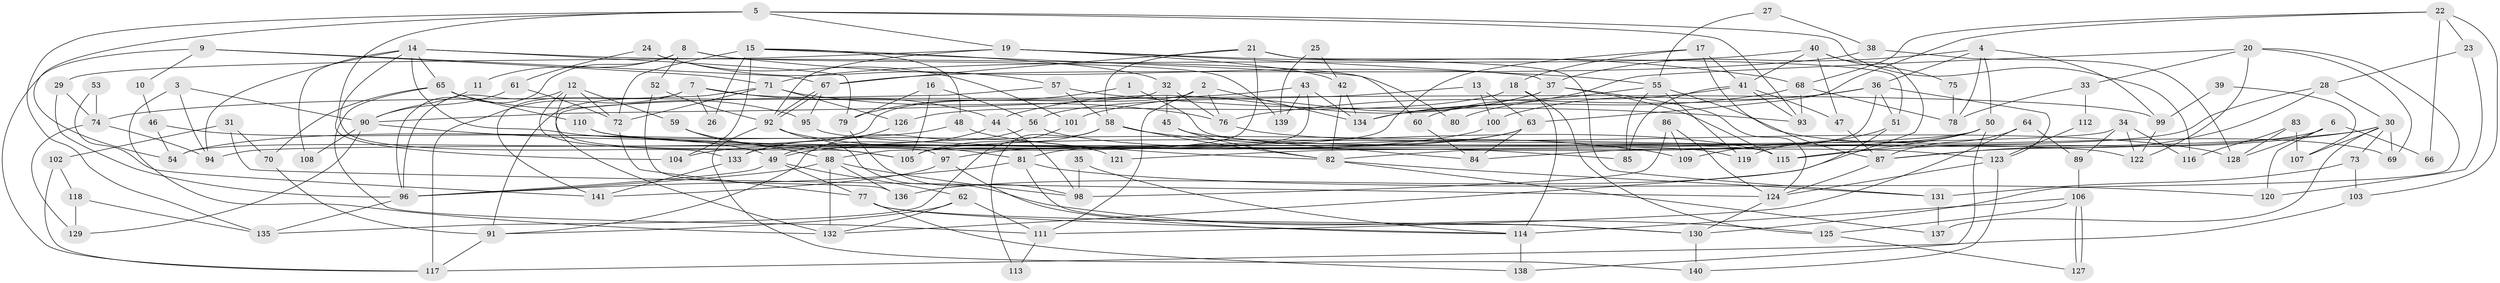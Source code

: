 // coarse degree distribution, {8: 0.056338028169014086, 2: 0.09859154929577464, 18: 0.014084507042253521, 6: 0.11267605633802817, 11: 0.028169014084507043, 4: 0.1267605633802817, 10: 0.056338028169014086, 5: 0.15492957746478872, 9: 0.04225352112676056, 7: 0.04225352112676056, 14: 0.014084507042253521, 3: 0.23943661971830985, 12: 0.014084507042253521}
// Generated by graph-tools (version 1.1) at 2025/51/03/04/25 22:51:23]
// undirected, 141 vertices, 282 edges
graph export_dot {
  node [color=gray90,style=filled];
  1;
  2;
  3;
  4;
  5;
  6;
  7;
  8;
  9;
  10;
  11;
  12;
  13;
  14;
  15;
  16;
  17;
  18;
  19;
  20;
  21;
  22;
  23;
  24;
  25;
  26;
  27;
  28;
  29;
  30;
  31;
  32;
  33;
  34;
  35;
  36;
  37;
  38;
  39;
  40;
  41;
  42;
  43;
  44;
  45;
  46;
  47;
  48;
  49;
  50;
  51;
  52;
  53;
  54;
  55;
  56;
  57;
  58;
  59;
  60;
  61;
  62;
  63;
  64;
  65;
  66;
  67;
  68;
  69;
  70;
  71;
  72;
  73;
  74;
  75;
  76;
  77;
  78;
  79;
  80;
  81;
  82;
  83;
  84;
  85;
  86;
  87;
  88;
  89;
  90;
  91;
  92;
  93;
  94;
  95;
  96;
  97;
  98;
  99;
  100;
  101;
  102;
  103;
  104;
  105;
  106;
  107;
  108;
  109;
  110;
  111;
  112;
  113;
  114;
  115;
  116;
  117;
  118;
  119;
  120;
  121;
  122;
  123;
  124;
  125;
  126;
  127;
  128;
  129;
  130;
  131;
  132;
  133;
  134;
  135;
  136;
  137;
  138;
  139;
  140;
  141;
  1 -- 79;
  1 -- 115;
  2 -- 111;
  2 -- 134;
  2 -- 54;
  2 -- 76;
  3 -- 132;
  3 -- 94;
  3 -- 90;
  4 -- 50;
  4 -- 36;
  4 -- 37;
  4 -- 78;
  4 -- 99;
  5 -- 93;
  5 -- 19;
  5 -- 54;
  5 -- 104;
  5 -- 116;
  5 -- 135;
  6 -- 120;
  6 -- 87;
  6 -- 66;
  6 -- 128;
  7 -- 99;
  7 -- 117;
  7 -- 26;
  7 -- 44;
  7 -- 141;
  8 -- 52;
  8 -- 55;
  8 -- 11;
  8 -- 96;
  8 -- 139;
  9 -- 67;
  9 -- 71;
  9 -- 10;
  9 -- 117;
  10 -- 46;
  11 -- 90;
  12 -- 96;
  12 -- 97;
  12 -- 59;
  12 -- 72;
  12 -- 105;
  13 -- 63;
  13 -- 56;
  13 -- 100;
  14 -- 65;
  14 -- 133;
  14 -- 79;
  14 -- 80;
  14 -- 94;
  14 -- 108;
  14 -- 121;
  15 -- 48;
  15 -- 104;
  15 -- 26;
  15 -- 32;
  15 -- 60;
  15 -- 72;
  16 -- 105;
  16 -- 79;
  16 -- 56;
  17 -- 18;
  17 -- 87;
  17 -- 41;
  17 -- 133;
  18 -- 126;
  18 -- 125;
  18 -- 114;
  19 -- 37;
  19 -- 92;
  19 -- 29;
  19 -- 42;
  19 -- 68;
  20 -- 69;
  20 -- 134;
  20 -- 33;
  20 -- 122;
  20 -- 130;
  21 -- 51;
  21 -- 88;
  21 -- 58;
  21 -- 67;
  21 -- 131;
  22 -- 68;
  22 -- 103;
  22 -- 23;
  22 -- 63;
  22 -- 66;
  23 -- 28;
  23 -- 120;
  24 -- 57;
  24 -- 101;
  24 -- 61;
  25 -- 139;
  25 -- 42;
  27 -- 38;
  27 -- 55;
  28 -- 30;
  28 -- 105;
  28 -- 87;
  29 -- 96;
  29 -- 74;
  30 -- 49;
  30 -- 137;
  30 -- 69;
  30 -- 73;
  30 -- 107;
  30 -- 115;
  31 -- 124;
  31 -- 70;
  31 -- 102;
  32 -- 90;
  32 -- 45;
  32 -- 76;
  33 -- 78;
  33 -- 112;
  34 -- 94;
  34 -- 122;
  34 -- 89;
  34 -- 116;
  35 -- 98;
  35 -- 114;
  36 -- 76;
  36 -- 82;
  36 -- 51;
  36 -- 100;
  36 -- 123;
  37 -- 115;
  37 -- 44;
  37 -- 101;
  37 -- 124;
  38 -- 67;
  38 -- 128;
  39 -- 107;
  39 -- 99;
  40 -- 41;
  40 -- 71;
  40 -- 47;
  40 -- 75;
  40 -- 136;
  41 -- 47;
  41 -- 80;
  41 -- 85;
  41 -- 93;
  42 -- 82;
  42 -- 134;
  43 -- 134;
  43 -- 105;
  43 -- 74;
  43 -- 139;
  44 -- 49;
  44 -- 98;
  45 -- 84;
  45 -- 82;
  46 -- 49;
  46 -- 54;
  47 -- 87;
  48 -- 82;
  48 -- 54;
  49 -- 77;
  49 -- 62;
  49 -- 96;
  50 -- 115;
  50 -- 138;
  50 -- 84;
  50 -- 119;
  50 -- 121;
  51 -- 109;
  51 -- 132;
  52 -- 136;
  52 -- 92;
  53 -- 74;
  53 -- 141;
  55 -- 85;
  55 -- 60;
  55 -- 69;
  55 -- 119;
  56 -- 91;
  56 -- 85;
  57 -- 132;
  57 -- 58;
  57 -- 93;
  58 -- 105;
  58 -- 82;
  58 -- 109;
  58 -- 113;
  59 -- 88;
  59 -- 81;
  60 -- 84;
  61 -- 72;
  61 -- 90;
  62 -- 91;
  62 -- 111;
  62 -- 132;
  63 -- 81;
  63 -- 84;
  63 -- 97;
  64 -- 87;
  64 -- 89;
  64 -- 111;
  65 -- 111;
  65 -- 95;
  65 -- 70;
  65 -- 110;
  67 -- 92;
  67 -- 92;
  67 -- 95;
  68 -- 93;
  68 -- 78;
  68 -- 134;
  70 -- 91;
  71 -- 72;
  71 -- 76;
  71 -- 91;
  71 -- 126;
  72 -- 77;
  73 -- 131;
  73 -- 103;
  74 -- 94;
  74 -- 129;
  75 -- 78;
  76 -- 128;
  77 -- 130;
  77 -- 114;
  77 -- 138;
  79 -- 98;
  81 -- 96;
  81 -- 120;
  81 -- 130;
  82 -- 131;
  82 -- 137;
  83 -- 116;
  83 -- 128;
  83 -- 107;
  86 -- 98;
  86 -- 124;
  86 -- 109;
  87 -- 124;
  88 -- 132;
  88 -- 96;
  88 -- 98;
  88 -- 136;
  89 -- 106;
  90 -- 105;
  90 -- 108;
  90 -- 129;
  91 -- 117;
  92 -- 140;
  92 -- 115;
  92 -- 125;
  95 -- 123;
  96 -- 135;
  97 -- 114;
  97 -- 141;
  99 -- 122;
  100 -- 104;
  101 -- 135;
  102 -- 118;
  102 -- 117;
  103 -- 117;
  106 -- 127;
  106 -- 127;
  106 -- 114;
  106 -- 125;
  110 -- 119;
  110 -- 122;
  111 -- 113;
  112 -- 123;
  114 -- 138;
  118 -- 129;
  118 -- 135;
  123 -- 124;
  123 -- 140;
  124 -- 130;
  125 -- 127;
  126 -- 133;
  130 -- 140;
  131 -- 137;
  133 -- 141;
}
